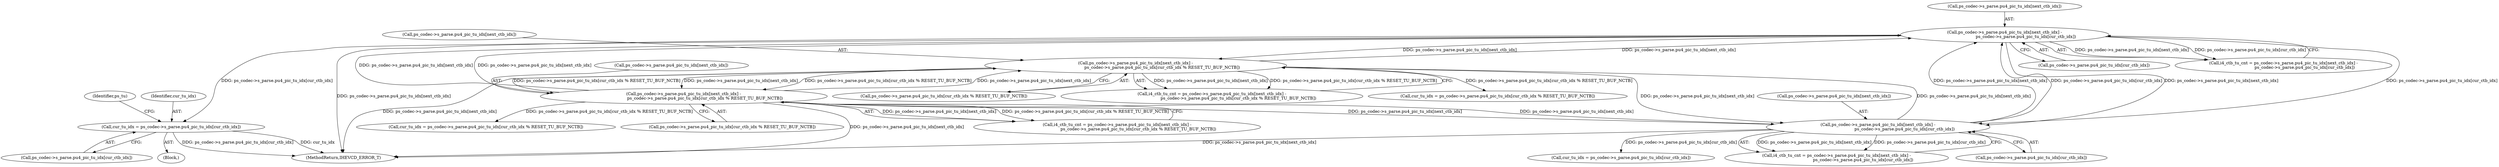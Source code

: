 digraph "0_Android_bcfc7124f6ef9f1ec128fb2e90de774a5b33d199_0@array" {
"1002796" [label="(Call,cur_tu_idx = ps_codec->s_parse.pu4_pic_tu_idx[cur_ctb_idx])"];
"1002781" [label="(Call,ps_codec->s_parse.pu4_pic_tu_idx[next_ctb_idx] -\n                                ps_codec->s_parse.pu4_pic_tu_idx[cur_ctb_idx])"];
"1003857" [label="(Call,ps_codec->s_parse.pu4_pic_tu_idx[next_ctb_idx] -\n                                        ps_codec->s_parse.pu4_pic_tu_idx[cur_ctb_idx % RESET_TU_BUF_NCTB])"];
"1002749" [label="(Call,ps_codec->s_parse.pu4_pic_tu_idx[next_ctb_idx] -\n                                ps_codec->s_parse.pu4_pic_tu_idx[cur_ctb_idx % RESET_TU_BUF_NCTB])"];
"1003889" [label="(Call,ps_codec->s_parse.pu4_pic_tu_idx[next_ctb_idx] -\n                                        ps_codec->s_parse.pu4_pic_tu_idx[cur_ctb_idx])"];
"1002747" [label="(Call,i4_ctb_tu_cnt = ps_codec->s_parse.pu4_pic_tu_idx[next_ctb_idx] -\n                                ps_codec->s_parse.pu4_pic_tu_idx[cur_ctb_idx % RESET_TU_BUF_NCTB])"];
"1002806" [label="(Identifier,ps_tu)"];
"1002778" [label="(Block,)"];
"1002798" [label="(Call,ps_codec->s_parse.pu4_pic_tu_idx[cur_ctb_idx])"];
"1002766" [label="(Call,cur_tu_idx = ps_codec->s_parse.pu4_pic_tu_idx[cur_ctb_idx % RESET_TU_BUF_NCTB])"];
"1003858" [label="(Call,ps_codec->s_parse.pu4_pic_tu_idx[next_ctb_idx])"];
"1003890" [label="(Call,ps_codec->s_parse.pu4_pic_tu_idx[next_ctb_idx])"];
"1002782" [label="(Call,ps_codec->s_parse.pu4_pic_tu_idx[next_ctb_idx])"];
"1003887" [label="(Call,i4_ctb_tu_cnt = ps_codec->s_parse.pu4_pic_tu_idx[next_ctb_idx] -\n                                        ps_codec->s_parse.pu4_pic_tu_idx[cur_ctb_idx])"];
"1002789" [label="(Call,ps_codec->s_parse.pu4_pic_tu_idx[cur_ctb_idx])"];
"1003897" [label="(Call,ps_codec->s_parse.pu4_pic_tu_idx[cur_ctb_idx])"];
"1002749" [label="(Call,ps_codec->s_parse.pu4_pic_tu_idx[next_ctb_idx] -\n                                ps_codec->s_parse.pu4_pic_tu_idx[cur_ctb_idx % RESET_TU_BUF_NCTB])"];
"1002797" [label="(Identifier,cur_tu_idx)"];
"1003865" [label="(Call,ps_codec->s_parse.pu4_pic_tu_idx[cur_ctb_idx % RESET_TU_BUF_NCTB])"];
"1003904" [label="(Call,cur_tu_idx = ps_codec->s_parse.pu4_pic_tu_idx[cur_ctb_idx])"];
"1002757" [label="(Call,ps_codec->s_parse.pu4_pic_tu_idx[cur_ctb_idx % RESET_TU_BUF_NCTB])"];
"1003855" [label="(Call,i4_ctb_tu_cnt = ps_codec->s_parse.pu4_pic_tu_idx[next_ctb_idx] -\n                                        ps_codec->s_parse.pu4_pic_tu_idx[cur_ctb_idx % RESET_TU_BUF_NCTB])"];
"1005173" [label="(MethodReturn,IHEVCD_ERROR_T)"];
"1002781" [label="(Call,ps_codec->s_parse.pu4_pic_tu_idx[next_ctb_idx] -\n                                ps_codec->s_parse.pu4_pic_tu_idx[cur_ctb_idx])"];
"1003889" [label="(Call,ps_codec->s_parse.pu4_pic_tu_idx[next_ctb_idx] -\n                                        ps_codec->s_parse.pu4_pic_tu_idx[cur_ctb_idx])"];
"1002779" [label="(Call,i4_ctb_tu_cnt = ps_codec->s_parse.pu4_pic_tu_idx[next_ctb_idx] -\n                                ps_codec->s_parse.pu4_pic_tu_idx[cur_ctb_idx])"];
"1002750" [label="(Call,ps_codec->s_parse.pu4_pic_tu_idx[next_ctb_idx])"];
"1003857" [label="(Call,ps_codec->s_parse.pu4_pic_tu_idx[next_ctb_idx] -\n                                        ps_codec->s_parse.pu4_pic_tu_idx[cur_ctb_idx % RESET_TU_BUF_NCTB])"];
"1003874" [label="(Call,cur_tu_idx = ps_codec->s_parse.pu4_pic_tu_idx[cur_ctb_idx % RESET_TU_BUF_NCTB])"];
"1002796" [label="(Call,cur_tu_idx = ps_codec->s_parse.pu4_pic_tu_idx[cur_ctb_idx])"];
"1002796" -> "1002778"  [label="AST: "];
"1002796" -> "1002798"  [label="CFG: "];
"1002797" -> "1002796"  [label="AST: "];
"1002798" -> "1002796"  [label="AST: "];
"1002806" -> "1002796"  [label="CFG: "];
"1002796" -> "1005173"  [label="DDG: ps_codec->s_parse.pu4_pic_tu_idx[cur_ctb_idx]"];
"1002796" -> "1005173"  [label="DDG: cur_tu_idx"];
"1002781" -> "1002796"  [label="DDG: ps_codec->s_parse.pu4_pic_tu_idx[cur_ctb_idx]"];
"1002781" -> "1002779"  [label="AST: "];
"1002781" -> "1002789"  [label="CFG: "];
"1002782" -> "1002781"  [label="AST: "];
"1002789" -> "1002781"  [label="AST: "];
"1002779" -> "1002781"  [label="CFG: "];
"1002781" -> "1005173"  [label="DDG: ps_codec->s_parse.pu4_pic_tu_idx[next_ctb_idx]"];
"1002781" -> "1002749"  [label="DDG: ps_codec->s_parse.pu4_pic_tu_idx[next_ctb_idx]"];
"1002781" -> "1002779"  [label="DDG: ps_codec->s_parse.pu4_pic_tu_idx[next_ctb_idx]"];
"1002781" -> "1002779"  [label="DDG: ps_codec->s_parse.pu4_pic_tu_idx[cur_ctb_idx]"];
"1003857" -> "1002781"  [label="DDG: ps_codec->s_parse.pu4_pic_tu_idx[next_ctb_idx]"];
"1002749" -> "1002781"  [label="DDG: ps_codec->s_parse.pu4_pic_tu_idx[next_ctb_idx]"];
"1003889" -> "1002781"  [label="DDG: ps_codec->s_parse.pu4_pic_tu_idx[next_ctb_idx]"];
"1003889" -> "1002781"  [label="DDG: ps_codec->s_parse.pu4_pic_tu_idx[cur_ctb_idx]"];
"1002781" -> "1003857"  [label="DDG: ps_codec->s_parse.pu4_pic_tu_idx[next_ctb_idx]"];
"1002781" -> "1003889"  [label="DDG: ps_codec->s_parse.pu4_pic_tu_idx[next_ctb_idx]"];
"1002781" -> "1003889"  [label="DDG: ps_codec->s_parse.pu4_pic_tu_idx[cur_ctb_idx]"];
"1003857" -> "1003855"  [label="AST: "];
"1003857" -> "1003865"  [label="CFG: "];
"1003858" -> "1003857"  [label="AST: "];
"1003865" -> "1003857"  [label="AST: "];
"1003855" -> "1003857"  [label="CFG: "];
"1003857" -> "1005173"  [label="DDG: ps_codec->s_parse.pu4_pic_tu_idx[next_ctb_idx]"];
"1003857" -> "1002749"  [label="DDG: ps_codec->s_parse.pu4_pic_tu_idx[next_ctb_idx]"];
"1003857" -> "1002749"  [label="DDG: ps_codec->s_parse.pu4_pic_tu_idx[cur_ctb_idx % RESET_TU_BUF_NCTB]"];
"1003857" -> "1003855"  [label="DDG: ps_codec->s_parse.pu4_pic_tu_idx[next_ctb_idx]"];
"1003857" -> "1003855"  [label="DDG: ps_codec->s_parse.pu4_pic_tu_idx[cur_ctb_idx % RESET_TU_BUF_NCTB]"];
"1002749" -> "1003857"  [label="DDG: ps_codec->s_parse.pu4_pic_tu_idx[next_ctb_idx]"];
"1002749" -> "1003857"  [label="DDG: ps_codec->s_parse.pu4_pic_tu_idx[cur_ctb_idx % RESET_TU_BUF_NCTB]"];
"1003889" -> "1003857"  [label="DDG: ps_codec->s_parse.pu4_pic_tu_idx[next_ctb_idx]"];
"1003857" -> "1003874"  [label="DDG: ps_codec->s_parse.pu4_pic_tu_idx[cur_ctb_idx % RESET_TU_BUF_NCTB]"];
"1003857" -> "1003889"  [label="DDG: ps_codec->s_parse.pu4_pic_tu_idx[next_ctb_idx]"];
"1002749" -> "1002747"  [label="AST: "];
"1002749" -> "1002757"  [label="CFG: "];
"1002750" -> "1002749"  [label="AST: "];
"1002757" -> "1002749"  [label="AST: "];
"1002747" -> "1002749"  [label="CFG: "];
"1002749" -> "1005173"  [label="DDG: ps_codec->s_parse.pu4_pic_tu_idx[next_ctb_idx]"];
"1002749" -> "1002747"  [label="DDG: ps_codec->s_parse.pu4_pic_tu_idx[next_ctb_idx]"];
"1002749" -> "1002747"  [label="DDG: ps_codec->s_parse.pu4_pic_tu_idx[cur_ctb_idx % RESET_TU_BUF_NCTB]"];
"1003889" -> "1002749"  [label="DDG: ps_codec->s_parse.pu4_pic_tu_idx[next_ctb_idx]"];
"1002749" -> "1002766"  [label="DDG: ps_codec->s_parse.pu4_pic_tu_idx[cur_ctb_idx % RESET_TU_BUF_NCTB]"];
"1002749" -> "1003889"  [label="DDG: ps_codec->s_parse.pu4_pic_tu_idx[next_ctb_idx]"];
"1003889" -> "1003887"  [label="AST: "];
"1003889" -> "1003897"  [label="CFG: "];
"1003890" -> "1003889"  [label="AST: "];
"1003897" -> "1003889"  [label="AST: "];
"1003887" -> "1003889"  [label="CFG: "];
"1003889" -> "1005173"  [label="DDG: ps_codec->s_parse.pu4_pic_tu_idx[next_ctb_idx]"];
"1003889" -> "1003887"  [label="DDG: ps_codec->s_parse.pu4_pic_tu_idx[next_ctb_idx]"];
"1003889" -> "1003887"  [label="DDG: ps_codec->s_parse.pu4_pic_tu_idx[cur_ctb_idx]"];
"1003889" -> "1003904"  [label="DDG: ps_codec->s_parse.pu4_pic_tu_idx[cur_ctb_idx]"];
}
